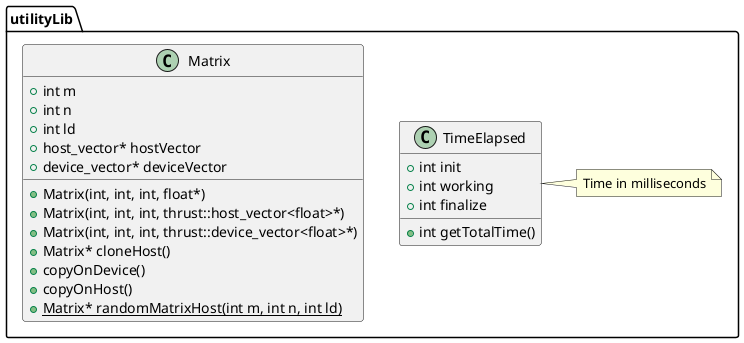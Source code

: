 @startuml BaseUtilityDiagram

package utilityLib{

    class Matrix{
        + int m
        + int n
        + int ld
        + host_vector* hostVector
        + device_vector* deviceVector
        
        + Matrix(int, int, int, float*)
        + Matrix(int, int, int, thrust::host_vector<float>*)
        + Matrix(int, int, int, thrust::device_vector<float>*)
        + Matrix* cloneHost()
        + copyOnDevice()
        + copyOnHost()
        {static} + Matrix* randomMatrixHost(int m, int n, int ld)
    }

    class TimeElapsed{
        + int init
        + int working
        + int finalize
        + int getTotalTime()
    }

    note right: Time in milliseconds

    

@enduml
